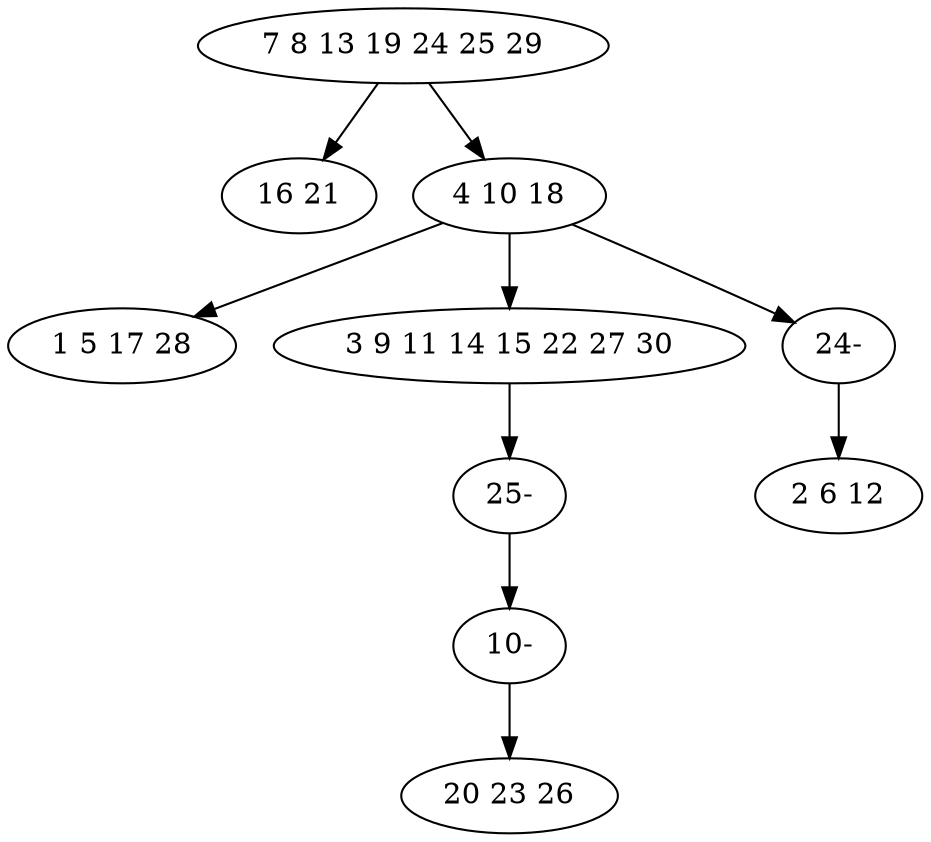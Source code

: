 digraph true_tree {
	"0" -> "1"
	"0" -> "2"
	"2" -> "3"
	"2" -> "4"
	"2" -> "7"
	"4" -> "8"
	"7" -> "5"
	"8" -> "9"
	"9" -> "6"
	"0" [label="7 8 13 19 24 25 29"];
	"1" [label="16 21"];
	"2" [label="4 10 18"];
	"3" [label="1 5 17 28"];
	"4" [label="3 9 11 14 15 22 27 30"];
	"5" [label="2 6 12"];
	"6" [label="20 23 26"];
	"7" [label="24-"];
	"8" [label="25-"];
	"9" [label="10-"];
}
